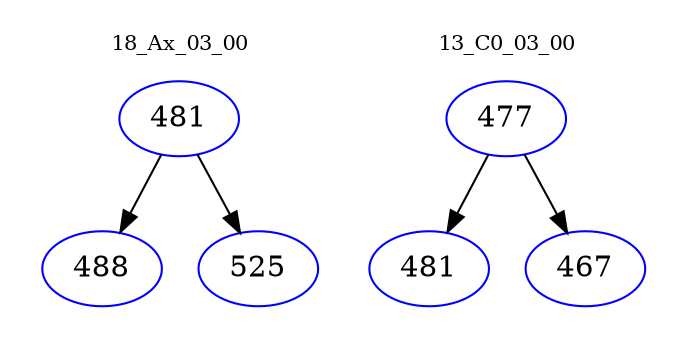 digraph{
subgraph cluster_0 {
color = white
label = "18_Ax_03_00";
fontsize=10;
T0_481 [label="481", color="blue"]
T0_481 -> T0_488 [color="black"]
T0_488 [label="488", color="blue"]
T0_481 -> T0_525 [color="black"]
T0_525 [label="525", color="blue"]
}
subgraph cluster_1 {
color = white
label = "13_C0_03_00";
fontsize=10;
T1_477 [label="477", color="blue"]
T1_477 -> T1_481 [color="black"]
T1_481 [label="481", color="blue"]
T1_477 -> T1_467 [color="black"]
T1_467 [label="467", color="blue"]
}
}
